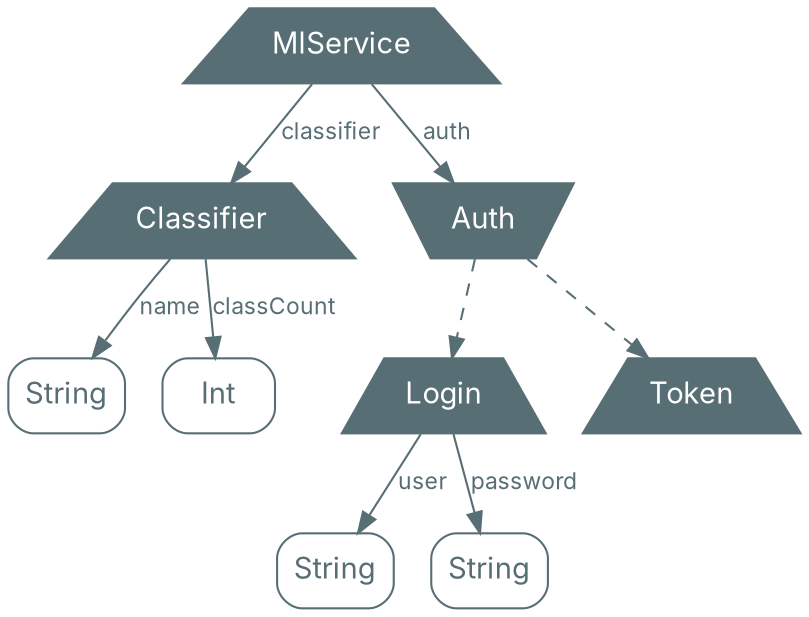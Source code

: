 digraph {
    bgcolor=transparent

    // Default theme
    node[shape="rectangle" style="rounded,filled" color="#586E75" fillcolor="#ffffff" fontcolor="#586E75" fontname="Inter,Arial"]
    edge[color="#586E75" fontcolor="#586E75" fontname="Inter,Arial" fontsize=11]

    // product types
    mlService, classifier, login, token [shape=trapezium style=filled fontcolor="#FFFFFF" fillcolor="#586E75"]

    // sum types
    auth[shape=invtrapezium, style=filled fontcolor="#FFFFFF" fillcolor="#586E75"]

    mlService[label=MlService]

    classifier[label=Classifier]
    classifier_name[label=String shape=box]
    classifier_classCount[label=Int shape=box]

    auth[label=Auth]

    login[label=Login]
    login_user[label=String shape=box]
    login_password[label=String shape=box]

    token[label=Token]
    token_token[label=String shape=box style=invis]

    mlService -> classifier[label=classifier]
    mlService -> auth[label=auth]

    classifier -> classifier_name[label=name]
    classifier -> classifier_classCount[label=classCount]

    token -> token_token[label=token style=invis]

    login -> login_user[label=user]
    login -> login_password[label=password]

    auth -> token[style=dashed]
    auth -> login[style=dashed]
}
